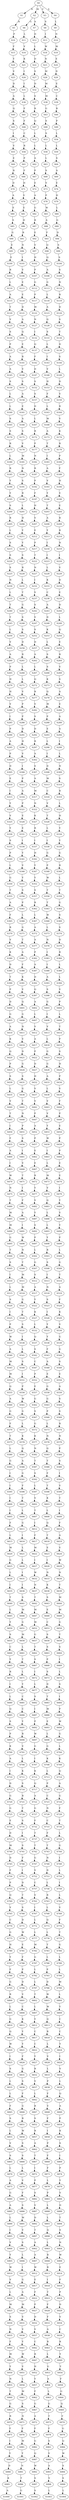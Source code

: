 strict digraph  {
	S0 -> S1 [ label = R ];
	S0 -> S2 [ label = M ];
	S0 -> S3 [ label = F ];
	S0 -> S4 [ label = S ];
	S1 -> S5 [ label = R ];
	S2 -> S6 [ label = G ];
	S2 -> S7 [ label = A ];
	S3 -> S8 [ label = S ];
	S4 -> S9 [ label = L ];
	S5 -> S10 [ label = P ];
	S6 -> S11 [ label = L ];
	S7 -> S12 [ label = D ];
	S8 -> S13 [ label = I ];
	S9 -> S14 [ label = N ];
	S10 -> S15 [ label = F ];
	S11 -> S16 [ label = V ];
	S12 -> S17 [ label = L ];
	S13 -> S18 [ label = W ];
	S14 -> S19 [ label = M ];
	S15 -> S20 [ label = Y ];
	S16 -> S21 [ label = K ];
	S17 -> S22 [ label = D ];
	S18 -> S23 [ label = N ];
	S19 -> S24 [ label = E ];
	S20 -> S25 [ label = V ];
	S21 -> S26 [ label = I ];
	S22 -> S27 [ label = S ];
	S23 -> S28 [ label = M ];
	S24 -> S29 [ label = D ];
	S25 -> S30 [ label = D ];
	S26 -> S31 [ label = I ];
	S27 -> S32 [ label = D ];
	S28 -> S33 [ label = M ];
	S29 -> S34 [ label = E ];
	S30 -> S35 [ label = A ];
	S31 -> S36 [ label = L ];
	S32 -> S37 [ label = S ];
	S33 -> S38 [ label = M ];
	S34 -> S39 [ label = C ];
	S35 -> S40 [ label = Q ];
	S36 -> S41 [ label = F ];
	S37 -> S42 [ label = R ];
	S38 -> S43 [ label = G ];
	S39 -> S44 [ label = R ];
	S40 -> S45 [ label = S ];
	S41 -> S46 [ label = F ];
	S42 -> S47 [ label = Q ];
	S43 -> S48 [ label = S ];
	S44 -> S49 [ label = P ];
	S45 -> S50 [ label = I ];
	S46 -> S51 [ label = C ];
	S47 -> S52 [ label = L ];
	S48 -> S53 [ label = S ];
	S49 -> S54 [ label = L ];
	S50 -> S55 [ label = V ];
	S51 -> S56 [ label = R ];
	S52 -> S57 [ label = L ];
	S53 -> S58 [ label = L ];
	S54 -> S59 [ label = L ];
	S55 -> S60 [ label = E ];
	S56 -> S61 [ label = P ];
	S57 -> S62 [ label = A ];
	S58 -> S63 [ label = L ];
	S59 -> S64 [ label = S ];
	S60 -> S65 [ label = R ];
	S61 -> S66 [ label = F ];
	S62 -> S67 [ label = P ];
	S63 -> S68 [ label = S ];
	S64 -> S69 [ label = A ];
	S65 -> S70 [ label = D ];
	S66 -> S71 [ label = H ];
	S67 -> S72 [ label = E ];
	S68 -> S73 [ label = V ];
	S69 -> S74 [ label = E ];
	S70 -> S75 [ label = A ];
	S71 -> S76 [ label = V ];
	S72 -> S77 [ label = A ];
	S73 -> S78 [ label = P ];
	S74 -> S79 [ label = H ];
	S75 -> S80 [ label = E ];
	S76 -> S81 [ label = E ];
	S77 -> S82 [ label = G ];
	S78 -> S83 [ label = W ];
	S79 -> S84 [ label = L ];
	S80 -> S85 [ label = S ];
	S81 -> S86 [ label = H ];
	S82 -> S87 [ label = R ];
	S83 -> S88 [ label = A ];
	S84 -> S89 [ label = G ];
	S85 -> S90 [ label = G ];
	S86 -> S91 [ label = R ];
	S87 -> S92 [ label = E ];
	S88 -> S93 [ label = F ];
	S89 -> S94 [ label = D ];
	S90 -> S95 [ label = E ];
	S91 -> S96 [ label = N ];
	S92 -> S97 [ label = V ];
	S93 -> S98 [ label = Q ];
	S94 -> S99 [ label = S ];
	S95 -> S100 [ label = E ];
	S96 -> S101 [ label = I ];
	S97 -> S102 [ label = H ];
	S98 -> S103 [ label = Q ];
	S99 -> S104 [ label = S ];
	S100 -> S105 [ label = R ];
	S101 -> S106 [ label = V ];
	S102 -> S107 [ label = P ];
	S103 -> S108 [ label = A ];
	S104 -> S109 [ label = S ];
	S105 -> S110 [ label = L ];
	S106 -> S111 [ label = E ];
	S107 -> S112 [ label = G ];
	S108 -> S113 [ label = G ];
	S109 -> S114 [ label = N ];
	S110 -> S115 [ label = A ];
	S111 -> S116 [ label = E ];
	S112 -> S117 [ label = P ];
	S113 -> S118 [ label = L ];
	S114 -> S119 [ label = R ];
	S115 -> S120 [ label = T ];
	S116 -> S121 [ label = D ];
	S117 -> S122 [ label = M ];
	S118 -> S123 [ label = A ];
	S119 -> S124 [ label = D ];
	S120 -> S125 [ label = V ];
	S121 -> S126 [ label = A ];
	S122 -> S127 [ label = N ];
	S123 -> S128 [ label = Q ];
	S124 -> S129 [ label = S ];
	S125 -> S130 [ label = S ];
	S126 -> S131 [ label = Q ];
	S127 -> S132 [ label = I ];
	S128 -> S133 [ label = S ];
	S129 -> S134 [ label = T ];
	S130 -> S135 [ label = P ];
	S131 -> S136 [ label = E ];
	S132 -> S137 [ label = Q ];
	S133 -> S138 [ label = L ];
	S134 -> S139 [ label = D ];
	S135 -> S140 [ label = A ];
	S136 -> S141 [ label = R ];
	S137 -> S142 [ label = F ];
	S138 -> S143 [ label = I ];
	S139 -> S144 [ label = S ];
	S140 -> S145 [ label = A ];
	S141 -> S146 [ label = V ];
	S142 -> S147 [ label = D ];
	S143 -> S148 [ label = V ];
	S144 -> S149 [ label = L ];
	S145 -> S150 [ label = S ];
	S146 -> S151 [ label = S ];
	S147 -> S152 [ label = S ];
	S148 -> S153 [ label = H ];
	S149 -> S154 [ label = D ];
	S150 -> S155 [ label = L ];
	S151 -> S156 [ label = A ];
	S152 -> S157 [ label = S ];
	S153 -> S158 [ label = F ];
	S154 -> S159 [ label = V ];
	S155 -> S160 [ label = L ];
	S156 -> S161 [ label = E ];
	S157 -> S162 [ label = D ];
	S158 -> S163 [ label = L ];
	S159 -> S164 [ label = R ];
	S160 -> S165 [ label = S ];
	S161 -> S166 [ label = A ];
	S162 -> S167 [ label = L ];
	S163 -> S168 [ label = M ];
	S164 -> S169 [ label = V ];
	S165 -> S170 [ label = S ];
	S166 -> S171 [ label = S ];
	S167 -> S172 [ label = R ];
	S168 -> S173 [ label = A ];
	S169 -> S174 [ label = K ];
	S170 -> S175 [ label = R ];
	S171 -> S176 [ label = V ];
	S172 -> S177 [ label = P ];
	S173 -> S178 [ label = T ];
	S174 -> S179 [ label = R ];
	S175 -> S180 [ label = L ];
	S176 -> S181 [ label = M ];
	S177 -> S182 [ label = N ];
	S178 -> S183 [ label = I ];
	S179 -> S184 [ label = P ];
	S180 -> S185 [ label = R ];
	S181 -> S186 [ label = N ];
	S182 -> S187 [ label = R ];
	S183 -> S188 [ label = A ];
	S184 -> S189 [ label = F ];
	S185 -> S190 [ label = Y ];
	S186 -> S191 [ label = S ];
	S187 -> S192 [ label = P ];
	S188 -> S193 [ label = V ];
	S189 -> S194 [ label = H ];
	S190 -> S195 [ label = Y ];
	S191 -> S196 [ label = R ];
	S192 -> S197 [ label = F ];
	S193 -> S198 [ label = Y ];
	S194 -> S199 [ label = V ];
	S195 -> S200 [ label = S ];
	S196 -> S201 [ label = L ];
	S197 -> S202 [ label = H ];
	S198 -> S203 [ label = T ];
	S199 -> S204 [ label = E ];
	S200 -> S205 [ label = R ];
	S201 -> S206 [ label = H ];
	S202 -> S207 [ label = V ];
	S203 -> S208 [ label = A ];
	S204 -> S209 [ label = R ];
	S205 -> S210 [ label = L ];
	S206 -> S211 [ label = Y ];
	S207 -> S212 [ label = E ];
	S208 -> S213 [ label = Y ];
	S209 -> S214 [ label = R ];
	S210 -> S215 [ label = S ];
	S211 -> S216 [ label = Y ];
	S212 -> S217 [ label = P ];
	S213 -> S218 [ label = I ];
	S214 -> S219 [ label = N ];
	S215 -> S220 [ label = S ];
	S216 -> S221 [ label = S ];
	S217 -> S222 [ label = T ];
	S218 -> S223 [ label = I ];
	S219 -> S224 [ label = I ];
	S220 -> S225 [ label = S ];
	S221 -> S226 [ label = R ];
	S222 -> S227 [ label = N ];
	S223 -> S228 [ label = L ];
	S224 -> S229 [ label = V ];
	S225 -> S230 [ label = N ];
	S226 -> S231 [ label = L ];
	S227 -> S232 [ label = I ];
	S228 -> S233 [ label = K ];
	S229 -> S234 [ label = D ];
	S230 -> S235 [ label = L ];
	S231 -> S236 [ label = T ];
	S232 -> S237 [ label = V ];
	S233 -> S238 [ label = C ];
	S234 -> S239 [ label = E ];
	S235 -> S240 [ label = T ];
	S236 -> S241 [ label = G ];
	S237 -> S242 [ label = S ];
	S238 -> S243 [ label = A ];
	S239 -> S244 [ label = D ];
	S240 -> S245 [ label = T ];
	S241 -> S246 [ label = S ];
	S242 -> S247 [ label = V ];
	S243 -> S248 [ label = D ];
	S244 -> S249 [ label = L ];
	S245 -> S250 [ label = L ];
	S246 -> S251 [ label = S ];
	S247 -> S252 [ label = S ];
	S248 -> S253 [ label = K ];
	S249 -> S254 [ label = Q ];
	S250 -> S255 [ label = V ];
	S251 -> S256 [ label = D ];
	S252 -> S257 [ label = D ];
	S253 -> S258 [ label = L ];
	S254 -> S259 [ label = E ];
	S255 -> S260 [ label = A ];
	S256 -> S261 [ label = R ];
	S257 -> S262 [ label = A ];
	S258 -> S263 [ label = S ];
	S259 -> S264 [ label = R ];
	S260 -> S265 [ label = P ];
	S261 -> S266 [ label = L ];
	S262 -> S267 [ label = L ];
	S263 -> S268 [ label = S ];
	S264 -> S269 [ label = V ];
	S265 -> S270 [ label = H ];
	S266 -> S271 [ label = L ];
	S267 -> S272 [ label = Q ];
	S268 -> S273 [ label = K ];
	S269 -> S274 [ label = S ];
	S270 -> S275 [ label = H ];
	S271 -> S276 [ label = V ];
	S272 -> S277 [ label = R ];
	S273 -> S278 [ label = Q ];
	S274 -> S279 [ label = A ];
	S275 -> S280 [ label = V ];
	S276 -> S281 [ label = P ];
	S277 -> S282 [ label = V ];
	S278 -> S283 [ label = M ];
	S279 -> S284 [ label = E ];
	S280 -> S285 [ label = I ];
	S281 -> S286 [ label = P ];
	S282 -> S287 [ label = S ];
	S283 -> S288 [ label = P ];
	S284 -> S289 [ label = A ];
	S285 -> S290 [ label = P ];
	S286 -> S291 [ label = D ];
	S287 -> S292 [ label = D ];
	S288 -> S293 [ label = E ];
	S289 -> S294 [ label = A ];
	S290 -> S295 [ label = A ];
	S291 -> S296 [ label = H ];
	S292 -> S297 [ label = R ];
	S293 -> S298 [ label = L ];
	S294 -> S299 [ label = I ];
	S295 -> S300 [ label = P ];
	S296 -> S301 [ label = V ];
	S297 -> S302 [ label = A ];
	S298 -> S303 [ label = I ];
	S299 -> S304 [ label = L ];
	S300 -> S305 [ label = D ];
	S301 -> S306 [ label = I ];
	S302 -> S307 [ label = S ];
	S303 -> S308 [ label = D ];
	S304 -> S309 [ label = N ];
	S305 -> S310 [ label = E ];
	S306 -> S311 [ label = P ];
	S307 -> S312 [ label = A ];
	S308 -> S313 [ label = M ];
	S309 -> S314 [ label = S ];
	S310 -> S315 [ label = I ];
	S311 -> S316 [ label = A ];
	S312 -> S317 [ label = M ];
	S313 -> S318 [ label = C ];
	S314 -> S319 [ label = R ];
	S315 -> S320 [ label = Y ];
	S316 -> S321 [ label = P ];
	S317 -> S322 [ label = N ];
	S318 -> S323 [ label = V ];
	S319 -> S324 [ label = L ];
	S320 -> S325 [ label = V ];
	S321 -> S326 [ label = E ];
	S322 -> S327 [ label = K ];
	S323 -> S328 [ label = T ];
	S324 -> S329 [ label = H ];
	S325 -> S330 [ label = Y ];
	S326 -> S331 [ label = E ];
	S327 -> S332 [ label = R ];
	S328 -> S333 [ label = L ];
	S329 -> S334 [ label = Y ];
	S330 -> S335 [ label = S ];
	S331 -> S336 [ label = I ];
	S332 -> S337 [ label = I ];
	S333 -> S338 [ label = I ];
	S334 -> S339 [ label = Y ];
	S335 -> S340 [ label = P ];
	S336 -> S341 [ label = Y ];
	S337 -> S342 [ label = H ];
	S338 -> S343 [ label = G ];
	S339 -> S344 [ label = G ];
	S340 -> S345 [ label = L ];
	S341 -> S346 [ label = V ];
	S342 -> S347 [ label = Y ];
	S343 -> S348 [ label = P ];
	S344 -> S349 [ label = R ];
	S345 -> S350 [ label = G ];
	S346 -> S351 [ label = Y ];
	S347 -> S352 [ label = Y ];
	S348 -> S353 [ label = W ];
	S349 -> S354 [ label = L ];
	S350 -> S355 [ label = T ];
	S351 -> S356 [ label = S ];
	S352 -> S357 [ label = S ];
	S353 -> S358 [ label = T ];
	S354 -> S359 [ label = T ];
	S355 -> S360 [ label = A ];
	S356 -> S361 [ label = P ];
	S357 -> S362 [ label = R ];
	S358 -> S363 [ label = T ];
	S359 -> S364 [ label = G ];
	S360 -> S365 [ label = F ];
	S361 -> S366 [ label = L ];
	S362 -> S367 [ label = L ];
	S363 -> S368 [ label = W ];
	S364 -> S369 [ label = S ];
	S365 -> S370 [ label = R ];
	S366 -> S371 [ label = G ];
	S367 -> S372 [ label = A ];
	S368 -> S373 [ label = L ];
	S369 -> S374 [ label = S ];
	S370 -> S375 [ label = V ];
	S371 -> S376 [ label = T ];
	S372 -> S377 [ label = A ];
	S373 -> S378 [ label = N ];
	S374 -> S379 [ label = D ];
	S375 -> S380 [ label = K ];
	S376 -> S381 [ label = A ];
	S377 -> S382 [ label = P ];
	S378 -> S383 [ label = I ];
	S379 -> S384 [ label = R ];
	S380 -> S385 [ label = D ];
	S381 -> S386 [ label = F ];
	S382 -> S387 [ label = A ];
	S383 -> S388 [ label = I ];
	S384 -> S389 [ label = L ];
	S385 -> S390 [ label = T ];
	S386 -> S391 [ label = K ];
	S387 -> S392 [ label = D ];
	S388 -> S393 [ label = A ];
	S389 -> S394 [ label = L ];
	S390 -> S395 [ label = P ];
	S391 -> S396 [ label = V ];
	S392 -> S397 [ label = Q ];
	S393 -> S398 [ label = S ];
	S394 -> S399 [ label = V ];
	S395 -> S400 [ label = D ];
	S396 -> S401 [ label = Q ];
	S397 -> S402 [ label = A ];
	S398 -> S403 [ label = G ];
	S399 -> S404 [ label = P ];
	S400 -> S405 [ label = G ];
	S401 -> S406 [ label = G ];
	S402 -> S407 [ label = L ];
	S403 -> S408 [ label = I ];
	S404 -> S409 [ label = L ];
	S405 -> S410 [ label = A ];
	S406 -> S411 [ label = N ];
	S407 -> S412 [ label = V ];
	S408 -> S413 [ label = V ];
	S409 -> S414 [ label = T ];
	S410 -> S415 [ label = K ];
	S411 -> S416 [ label = V ];
	S412 -> S417 [ label = A ];
	S413 -> S418 [ label = L ];
	S414 -> S419 [ label = P ];
	S415 -> S420 [ label = Q ];
	S416 -> S421 [ label = D ];
	S417 -> S422 [ label = P ];
	S418 -> S423 [ label = G ];
	S419 -> S424 [ label = S ];
	S420 -> S425 [ label = P ];
	S421 -> S426 [ label = G ];
	S422 -> S427 [ label = D ];
	S423 -> S428 [ label = G ];
	S424 -> S429 [ label = H ];
	S425 -> S430 [ label = S ];
	S426 -> S431 [ label = S ];
	S427 -> S432 [ label = H ];
	S428 -> S433 [ label = A ];
	S429 -> S434 [ label = P ];
	S430 -> S435 [ label = L ];
	S431 -> S436 [ label = G ];
	S432 -> S437 [ label = V ];
	S433 -> S438 [ label = L ];
	S434 -> S439 [ label = V ];
	S435 -> S440 [ label = V ];
	S436 -> S441 [ label = T ];
	S437 -> S442 [ label = V ];
	S438 -> S443 [ label = V ];
	S439 -> S444 [ label = F ];
	S440 -> S445 [ label = T ];
	S441 -> S446 [ label = N ];
	S442 -> S447 [ label = P ];
	S443 -> S448 [ label = V ];
	S444 -> S449 [ label = P ];
	S445 -> S450 [ label = I ];
	S446 -> S451 [ label = P ];
	S447 -> S452 [ label = A ];
	S448 -> S453 [ label = Y ];
	S449 -> S454 [ label = E ];
	S450 -> S455 [ label = F ];
	S451 -> S456 [ label = S ];
	S452 -> S457 [ label = P ];
	S453 -> S458 [ label = W ];
	S454 -> S459 [ label = P ];
	S455 -> S460 [ label = A ];
	S456 -> S461 [ label = I ];
	S457 -> S462 [ label = E ];
	S458 -> S463 [ label = I ];
	S459 -> S464 [ label = P ];
	S460 -> S465 [ label = I ];
	S461 -> S466 [ label = V ];
	S462 -> S467 [ label = E ];
	S463 -> S468 [ label = L ];
	S464 -> S469 [ label = E ];
	S465 -> S470 [ label = W ];
	S466 -> S471 [ label = T ];
	S467 -> S472 [ label = R ];
	S468 -> S473 [ label = M ];
	S469 -> S474 [ label = E ];
	S470 -> S475 [ label = N ];
	S471 -> S476 [ label = I ];
	S472 -> S477 [ label = Y ];
	S473 -> S478 [ label = V ];
	S474 -> S479 [ label = I ];
	S475 -> S480 [ label = T ];
	S476 -> S481 [ label = F ];
	S477 -> S482 [ label = V ];
	S478 -> S483 [ label = Q ];
	S479 -> S484 [ label = Y ];
	S480 -> S485 [ label = M ];
	S481 -> S486 [ label = A ];
	S482 -> S487 [ label = Y ];
	S483 -> S488 [ label = L ];
	S484 -> S489 [ label = V ];
	S485 -> S490 [ label = M ];
	S486 -> S491 [ label = I ];
	S487 -> S492 [ label = S ];
	S488 -> S493 [ label = L ];
	S489 -> S494 [ label = Y ];
	S490 -> S495 [ label = G ];
	S491 -> S496 [ label = W ];
	S492 -> S497 [ label = P ];
	S493 -> S498 [ label = Y ];
	S494 -> S499 [ label = P ];
	S495 -> S500 [ label = T ];
	S496 -> S501 [ label = N ];
	S497 -> S502 [ label = L ];
	S498 -> S503 [ label = R ];
	S499 -> S504 [ label = L ];
	S500 -> S505 [ label = S ];
	S501 -> S506 [ label = T ];
	S502 -> S507 [ label = G ];
	S503 -> S508 [ label = S ];
	S504 -> S509 [ label = G ];
	S505 -> S510 [ label = I ];
	S506 -> S511 [ label = M ];
	S507 -> S512 [ label = S ];
	S508 -> S513 [ label = I ];
	S509 -> S514 [ label = T ];
	S510 -> S515 [ label = L ];
	S511 -> S516 [ label = M ];
	S512 -> S517 [ label = A ];
	S513 -> S518 [ label = N ];
	S514 -> S519 [ label = A ];
	S515 -> S520 [ label = S ];
	S516 -> S521 [ label = G ];
	S517 -> S522 [ label = Y ];
	S518 -> S523 [ label = S ];
	S519 -> S524 [ label = F ];
	S520 -> S525 [ label = I ];
	S521 -> S526 [ label = T ];
	S522 -> S527 [ label = K ];
	S523 -> S528 [ label = I ];
	S524 -> S529 [ label = K ];
	S525 -> S530 [ label = P ];
	S526 -> S531 [ label = S ];
	S527 -> S532 [ label = L ];
	S528 -> S533 [ label = Y ];
	S529 -> S534 [ label = V ];
	S530 -> S535 [ label = W ];
	S531 -> S536 [ label = I ];
	S532 -> S537 [ label = Q ];
	S533 -> S538 [ label = Y ];
	S534 -> S539 [ label = G ];
	S535 -> S540 [ label = A ];
	S536 -> S541 [ label = L ];
	S537 -> S542 [ label = S ];
	S538 -> S543 [ label = F ];
	S539 -> S544 [ label = G ];
	S540 -> S545 [ label = M ];
	S541 -> S546 [ label = S ];
	S542 -> S547 [ label = C ];
	S543 -> S548 [ label = A ];
	S544 -> S549 [ label = S ];
	S545 -> S550 [ label = M ];
	S546 -> S551 [ label = I ];
	S547 -> S552 [ label = P ];
	S548 -> S553 [ label = E ];
	S549 -> S554 [ label = E ];
	S550 -> S555 [ label = Q ];
	S551 -> S556 [ label = P ];
	S552 -> S557 [ label = E ];
	S553 -> S558 [ label = G ];
	S554 -> S559 [ label = A ];
	S555 -> S560 [ label = A ];
	S556 -> S561 [ label = W ];
	S557 -> S562 [ label = G ];
	S558 -> S563 [ label = G ];
	S559 -> S564 [ label = S ];
	S560 -> S565 [ label = G ];
	S561 -> S566 [ label = G ];
	S562 -> S567 [ label = S ];
	S563 -> S568 [ label = P ];
	S564 -> S569 [ label = S ];
	S565 -> S570 [ label = F ];
	S566 -> S571 [ label = L ];
	S567 -> S572 [ label = G ];
	S568 -> S573 [ label = L ];
	S569 -> S574 [ label = R ];
	S570 -> S575 [ label = T ];
	S571 -> S576 [ label = K ];
	S572 -> S577 [ label = K ];
	S573 -> S578 [ label = N ];
	S574 -> S579 [ label = N ];
	S575 -> S580 [ label = L ];
	S576 -> S581 [ label = Q ];
	S577 -> S582 [ label = N ];
	S578 -> S583 [ label = Q ];
	S579 -> S584 [ label = P ];
	S580 -> S585 [ label = G ];
	S581 -> S586 [ label = A ];
	S582 -> S587 [ label = T ];
	S583 -> S588 [ label = T ];
	S584 -> S589 [ label = S ];
	S585 -> S590 [ label = I ];
	S586 -> S591 [ label = G ];
	S587 -> S592 [ label = S ];
	S588 -> S593 [ label = F ];
	S589 -> S594 [ label = I ];
	S590 -> S595 [ label = I ];
	S591 -> S596 [ label = F ];
	S592 -> S597 [ label = L ];
	S593 -> S598 [ label = T ];
	S594 -> S599 [ label = V ];
	S595 -> S600 [ label = I ];
	S596 -> S601 [ label = T ];
	S597 -> S602 [ label = V ];
	S598 -> S603 [ label = K ];
	S599 -> S604 [ label = T ];
	S600 -> S605 [ label = I ];
	S601 -> S606 [ label = L ];
	S602 -> S607 [ label = T ];
	S603 -> S608 [ label = L ];
	S604 -> S609 [ label = I ];
	S605 -> S610 [ label = F ];
	S606 -> S611 [ label = G ];
	S607 -> S612 [ label = I ];
	S608 -> S613 [ label = Q ];
	S609 -> S614 [ label = F ];
	S610 -> S615 [ label = L ];
	S611 -> S616 [ label = I ];
	S612 -> S617 [ label = F ];
	S613 -> S618 [ label = T ];
	S614 -> S619 [ label = A ];
	S615 -> S620 [ label = M ];
	S616 -> S621 [ label = L ];
	S617 -> S622 [ label = M ];
	S618 -> S623 [ label = E ];
	S619 -> S624 [ label = V ];
	S620 -> S625 [ label = G ];
	S621 -> S626 [ label = L ];
	S622 -> S627 [ label = I ];
	S623 -> S628 [ label = I ];
	S624 -> S629 [ label = W ];
	S625 -> S630 [ label = L ];
	S626 -> S631 [ label = I ];
	S627 -> S632 [ label = W ];
	S628 -> S633 [ label = N ];
	S629 -> S634 [ label = N ];
	S630 -> S635 [ label = I ];
	S631 -> S636 [ label = I ];
	S632 -> S637 [ label = N ];
	S633 -> S638 [ label = K ];
	S634 -> S639 [ label = T ];
	S635 -> S640 [ label = T ];
	S636 -> S641 [ label = S ];
	S637 -> S642 [ label = T ];
	S638 -> S643 [ label = S ];
	S639 -> S644 [ label = M ];
	S640 -> S645 [ label = L ];
	S641 -> S646 [ label = M ];
	S642 -> S647 [ label = M ];
	S643 -> S648 [ label = E ];
	S644 -> S649 [ label = M ];
	S645 -> S650 [ label = Y ];
	S646 -> S651 [ label = G ];
	S647 -> S652 [ label = M ];
	S648 -> S653 [ label = C ];
	S649 -> S654 [ label = G ];
	S650 -> S655 [ label = S ];
	S651 -> S656 [ label = M ];
	S652 -> S657 [ label = G ];
	S653 -> S658 [ label = S ];
	S654 -> S659 [ label = T ];
	S655 -> S660 [ label = C ];
	S656 -> S661 [ label = L ];
	S657 -> S662 [ label = T ];
	S658 -> S663 [ label = S ];
	S659 -> S664 [ label = S ];
	S660 -> S665 [ label = Y ];
	S661 -> S666 [ label = T ];
	S662 -> S667 [ label = S ];
	S663 -> S668 [ label = P ];
	S664 -> S669 [ label = I ];
	S665 -> S670 [ label = R ];
	S666 -> S671 [ label = L ];
	S667 -> S672 [ label = I ];
	S668 -> S673 [ label = S ];
	S669 -> S674 [ label = L ];
	S670 -> S675 [ label = I ];
	S671 -> S676 [ label = Y ];
	S672 -> S677 [ label = L ];
	S673 -> S678 [ label = D ];
	S674 -> S679 [ label = S ];
	S675 -> S680 [ label = L ];
	S676 -> S681 [ label = C ];
	S677 -> S682 [ label = S ];
	S678 -> S683 [ label = T ];
	S679 -> S684 [ label = I ];
	S680 -> S685 [ label = Q ];
	S681 -> S686 [ label = C ];
	S682 -> S687 [ label = I ];
	S683 -> S688 [ label = M ];
	S684 -> S689 [ label = P ];
	S685 -> S690 [ label = S ];
	S686 -> S691 [ label = Y ];
	S687 -> S692 [ label = P ];
	S688 -> S693 [ label = E ];
	S689 -> S694 [ label = W ];
	S690 -> S695 [ label = P ];
	S691 -> S696 [ label = R ];
	S692 -> S697 [ label = W ];
	S693 -> S698 [ label = L ];
	S694 -> S699 [ label = G ];
	S695 -> S700 [ label = K ];
	S696 -> S701 [ label = V ];
	S697 -> S702 [ label = G ];
	S698 -> S703 [ label = G ];
	S699 -> S704 [ label = L ];
	S700 -> S705 [ label = A ];
	S701 -> S706 [ label = L ];
	S702 -> S707 [ label = I ];
	S703 -> S708 [ label = K ];
	S704 -> S709 [ label = K ];
	S705 -> S710 [ label = I ];
	S706 -> S711 [ label = K ];
	S707 -> S712 [ label = K ];
	S708 -> S713 [ label = L ];
	S709 -> S714 [ label = Q ];
	S710 -> S715 [ label = D ];
	S711 -> S716 [ label = S ];
	S712 -> S717 [ label = Q ];
	S713 -> S718 [ label = P ];
	S714 -> S719 [ label = A ];
	S715 -> S720 [ label = G ];
	S716 -> S721 [ label = R ];
	S717 -> S722 [ label = A ];
	S718 -> S723 [ label = C ];
	S719 -> S724 [ label = G ];
	S720 -> S725 [ label = G ];
	S721 -> S726 [ label = T ];
	S722 -> S727 [ label = G ];
	S723 -> S728 [ label = N ];
	S724 -> S729 [ label = F ];
	S725 -> S730 [ label = E ];
	S726 -> S731 [ label = S ];
	S727 -> S732 [ label = F ];
	S728 -> S733 [ label = C ];
	S729 -> S734 [ label = T ];
	S730 -> S735 [ label = D ];
	S731 -> S736 [ label = I ];
	S732 -> S737 [ label = T ];
	S733 -> S738 [ label = F ];
	S734 -> S739 [ label = L ];
	S735 -> S740 [ label = M ];
	S736 -> S741 [ label = S ];
	S737 -> S742 [ label = T ];
	S738 -> S743 [ label = T ];
	S739 -> S744 [ label = G ];
	S740 -> S745 [ label = D ];
	S741 -> S746 [ label = F ];
	S742 -> S747 [ label = G ];
	S743 -> S748 [ label = N ];
	S744 -> S749 [ label = I ];
	S745 -> S750 [ label = F ];
	S746 -> S751 [ label = I ];
	S747 -> S752 [ label = V ];
	S748 -> S753 [ label = D ];
	S749 -> S754 [ label = L ];
	S750 -> S755 [ label = P ];
	S751 -> S756 [ label = D ];
	S752 -> S757 [ label = C ];
	S753 -> S758 [ label = L ];
	S754 -> S759 [ label = I ];
	S755 -> S760 [ label = Q ];
	S756 -> S761 [ label = T ];
	S757 -> S762 [ label = V ];
	S758 -> S763 [ label = R ];
	S759 -> S764 [ label = L ];
	S760 -> S765 [ label = V ];
	S761 -> S766 [ label = S ];
	S762 -> S767 [ label = I ];
	S763 -> S768 [ label = L ];
	S764 -> S769 [ label = V ];
	S765 -> S770 [ label = C ];
	S766 -> S771 [ label = D ];
	S767 -> S772 [ label = L ];
	S768 -> S773 [ label = Q ];
	S769 -> S774 [ label = F ];
	S770 -> S775 [ label = G ];
	S771 -> S776 [ label = W ];
	S772 -> S777 [ label = L ];
	S773 -> S778 [ label = L ];
	S774 -> S779 [ label = T ];
	S775 -> S780 [ label = H ];
	S776 -> S781 [ label = E ];
	S777 -> S782 [ label = M ];
	S778 -> S783 [ label = T ];
	S779 -> S784 [ label = G ];
	S780 -> S785 [ label = Y ];
	S781 -> S786 [ label = F ];
	S782 -> S787 [ label = G ];
	S783 -> S788 [ label = L ];
	S784 -> S789 [ label = L ];
	S785 -> S790 [ label = F ];
	S786 -> S791 [ label = P ];
	S787 -> S792 [ label = L ];
	S788 -> S793 [ label = P ];
	S789 -> S794 [ label = L ];
	S790 -> S795 [ label = G ];
	S791 -> S796 [ label = D ];
	S792 -> S797 [ label = L ];
	S793 -> S798 [ label = D ];
	S794 -> S799 [ label = M ];
	S795 -> S800 [ label = R ];
	S796 -> S801 [ label = V ];
	S797 -> S802 [ label = T ];
	S798 -> S803 [ label = W ];
	S799 -> S804 [ label = L ];
	S800 -> S805 [ label = L ];
	S801 -> S806 [ label = C ];
	S802 -> S807 [ label = L ];
	S803 -> S808 [ label = W ];
	S804 -> S809 [ label = Y ];
	S805 -> S810 [ label = G ];
	S806 -> S811 [ label = K ];
	S807 -> S812 [ label = Y ];
	S808 -> S813 [ label = Q ];
	S809 -> S814 [ label = C ];
	S810 -> S815 [ label = Q ];
	S811 -> S816 [ label = Y ];
	S812 -> S817 [ label = C ];
	S813 -> S818 [ label = R ];
	S814 -> S819 [ label = C ];
	S815 -> S820 [ label = W ];
	S816 -> S821 [ label = Y ];
	S817 -> S822 [ label = C ];
	S818 -> S823 [ label = L ];
	S819 -> S824 [ label = Y ];
	S820 -> S825 [ label = I ];
	S821 -> S826 [ label = F ];
	S822 -> S827 [ label = Y ];
	S823 -> S828 [ label = V ];
	S824 -> S829 [ label = I ];
	S825 -> S830 [ label = S ];
	S826 -> S831 [ label = G ];
	S827 -> S832 [ label = R ];
	S828 -> S833 [ label = L ];
	S829 -> S834 [ label = V ];
	S830 -> S835 [ label = L ];
	S831 -> S836 [ label = S ];
	S832 -> S837 [ label = V ];
	S833 -> S838 [ label = P ];
	S834 -> S839 [ label = L ];
	S835 -> S840 [ label = L ];
	S836 -> S841 [ label = F ];
	S837 -> S842 [ label = L ];
	S838 -> S843 [ label = F ];
	S839 -> S844 [ label = Q ];
	S840 -> S845 [ label = F ];
	S841 -> S846 [ label = G ];
	S842 -> S847 [ label = R ];
	S843 -> S848 [ label = V ];
	S844 -> S849 [ label = A ];
	S845 -> S850 [ label = S ];
	S846 -> S851 [ label = R ];
	S847 -> S852 [ label = S ];
	S848 -> S853 [ label = F ];
	S849 -> S854 [ label = P ];
	S850 -> S855 [ label = L ];
	S851 -> S856 [ label = W ];
	S852 -> S857 [ label = R ];
	S853 -> S858 [ label = I ];
	S854 -> S859 [ label = K ];
	S855 -> S860 [ label = V ];
	S856 -> S861 [ label = S ];
	S857 -> S862 [ label = A ];
	S858 -> S863 [ label = P ];
	S859 -> S864 [ label = S ];
	S860 -> S865 [ label = S ];
	S861 -> S866 [ label = S ];
	S862 -> S867 [ label = T ];
	S863 -> S868 [ label = F ];
	S864 -> S869 [ label = I ];
	S865 -> S870 [ label = L ];
	S866 -> S871 [ label = L ];
	S867 -> S872 [ label = I ];
	S868 -> S873 [ label = F ];
	S869 -> S874 [ label = P ];
	S870 -> S875 [ label = A ];
	S871 -> S876 [ label = V ];
	S872 -> S877 [ label = P ];
	S873 -> S878 [ label = L ];
	S874 -> S879 [ label = Y ];
	S875 -> S880 [ label = G ];
	S876 -> S881 [ label = F ];
	S877 -> S882 [ label = S ];
	S878 -> S883 [ label = P ];
	S879 -> S884 [ label = V ];
	S880 -> S885 [ label = A ];
	S881 -> S886 [ label = S ];
	S882 -> S887 [ label = V ];
	S883 -> S888 [ label = L ];
	S884 -> S889 [ label = D ];
	S885 -> S890 [ label = L ];
	S886 -> S891 [ label = M ];
	S887 -> S892 [ label = D ];
	S888 -> S893 [ label = L ];
	S889 -> S894 [ label = T ];
	S890 -> S895 [ label = I ];
	S891 -> S896 [ label = V ];
	S892 -> S897 [ label = T ];
	S893 -> S898 [ label = Q ];
	S894 -> S899 [ label = S ];
	S895 -> S900 [ label = V ];
	S896 -> S901 [ label = S ];
	S897 -> S902 [ label = A ];
	S898 -> S903 [ label = L ];
	S899 -> S904 [ label = N ];
	S900 -> S905 [ label = Y ];
	S901 -> S906 [ label = L ];
	S902 -> S907 [ label = A ];
	S903 -> S908 [ label = R ];
	S904 -> S909 [ label = W ];
	S905 -> S910 [ label = W ];
	S906 -> S911 [ label = I ];
	S907 -> S912 [ label = W ];
	S908 -> S913 [ label = R ];
	S909 -> S914 [ label = E ];
	S910 -> S915 [ label = V ];
	S911 -> S916 [ label = G ];
	S912 -> S917 [ label = E ];
	S913 -> S918 [ label = I ];
	S914 -> S919 [ label = F ];
	S915 -> S920 [ label = L ];
	S916 -> S921 [ label = A ];
	S917 -> S922 [ label = F ];
	S918 -> S923 [ label = T ];
	S919 -> S924 [ label = P ];
	S920 -> S925 [ label = M ];
	S921 -> S926 [ label = M ];
	S922 -> S927 [ label = P ];
	S923 -> S928 [ label = F ];
	S924 -> S929 [ label = D ];
	S925 -> S930 [ label = S ];
	S926 -> S931 [ label = V ];
	S927 -> S932 [ label = D ];
	S928 -> S933 [ label = F ];
	S929 -> S934 [ label = V ];
	S930 -> S935 [ label = N ];
	S931 -> S936 [ label = V ];
	S932 -> S937 [ label = V ];
	S933 -> S938 [ label = A ];
	S934 -> S939 [ label = C ];
	S935 -> S940 [ label = F ];
	S936 -> S941 [ label = Y ];
	S937 -> S942 [ label = C ];
	S938 -> S943 [ label = R ];
	S939 -> S944 [ label = R ];
	S940 -> S945 [ label = M ];
	S941 -> S946 [ label = W ];
	S942 -> S947 [ label = R ];
	S943 -> S948 [ label = L ];
	S944 -> S949 [ label = Y ];
	S945 -> S950 [ label = Y ];
	S946 -> S951 [ label = V ];
	S947 -> S952 [ label = H ];
	S948 -> S953 [ label = G ];
	S949 -> S954 [ label = Y ];
	S950 -> S955 [ label = N ];
	S951 -> S956 [ label = L ];
	S952 -> S957 [ label = Y ];
	S953 -> S958 [ label = A ];
	S954 -> S959 [ label = F ];
	S955 -> S960 [ label = T ];
	S956 -> S961 [ label = M ];
	S957 -> S962 [ label = F ];
	S958 -> S963 [ label = L ];
	S959 -> S964 [ label = G ];
	S960 -> S965 [ label = G ];
	S961 -> S966 [ label = S ];
	S962 -> S967 [ label = G ];
	S963 -> S968 [ label = G ];
	S964 -> S969 [ label = Q ];
	S965 -> S970 [ label = R ];
	S966 -> S971 [ label = N ];
	S967 -> S972 [ label = A ];
	S968 -> S973 [ label = T ];
	S969 -> S974 [ label = F ];
	S970 -> S975 [ label = F ];
	S971 -> S976 [ label = F ];
	S972 -> S977 [ label = F ];
	S973 -> S978 [ label = F ];
	S974 -> S979 [ label = G ];
	S975 -> S980 [ label = I ];
	S976 -> S981 [ label = M ];
	S977 -> S982 [ label = G ];
	S978 -> S983 [ label = S ];
	S979 -> S984 [ label = Q ];
	S980 -> S985 [ label = Y ];
	S981 -> S986 [ label = Y ];
	S982 -> S987 [ label = Q ];
	S983 -> S988 [ label = V ];
	S984 -> S989 [ label = W ];
	S985 -> S990 [ label = D ];
	S986 -> S991 [ label = N ];
	S987 -> S992 [ label = W ];
	S988 -> S993 [ label = A ];
	S989 -> S994 [ label = S ];
	S990 -> S995 [ label = K ];
	S991 -> S996 [ label = T ];
	S992 -> S997 [ label = S ];
	S993 -> S998 [ label = V ];
	S994 -> S999 [ label = S ];
	S995 -> S1000 [ label = A ];
	S996 -> S1001 [ label = G ];
	S997 -> S1002 [ label = S ];
	S998 -> S1003 [ label = L ];
	S999 -> S1004 [ label = L ];
}
